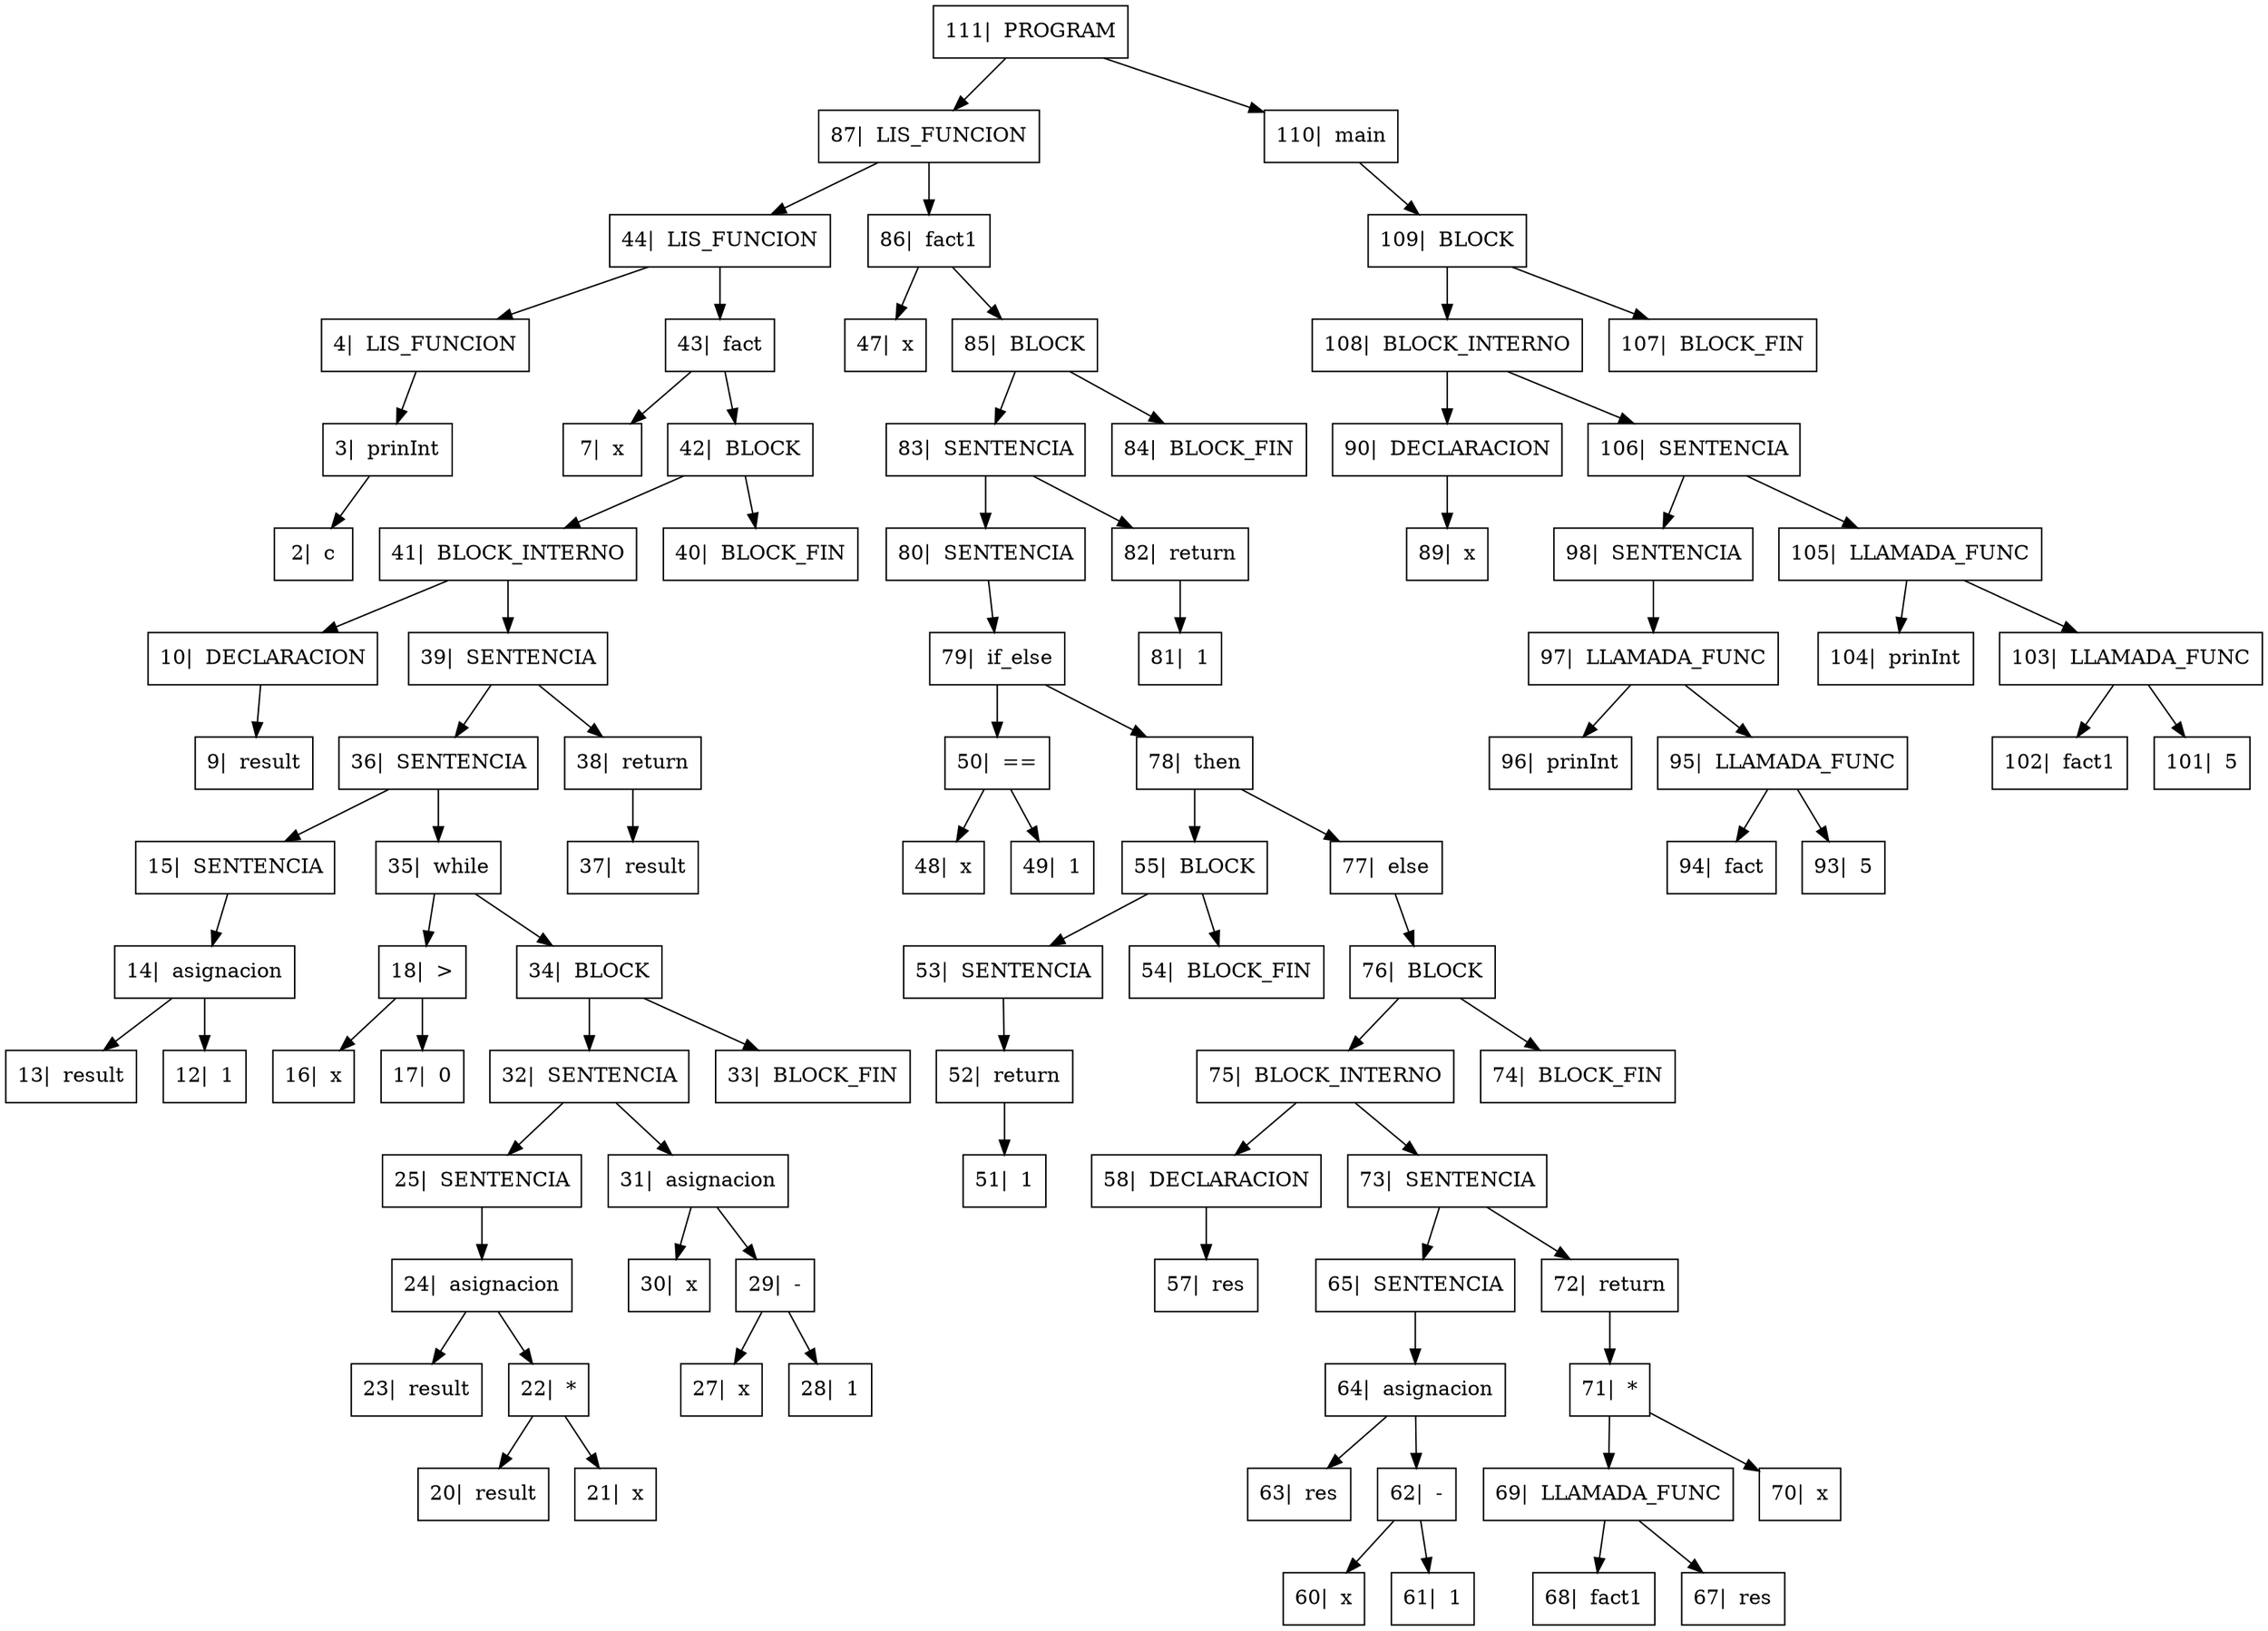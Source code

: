 digraph{

rankdir=TB;

node[shape=box];
"111|  PROGRAM" -> "87|  LIS_FUNCION", "110|  main";
"87|  LIS_FUNCION" -> "44|  LIS_FUNCION", "86|  fact1";
"44|  LIS_FUNCION" -> "4|  LIS_FUNCION", "43|  fact";
"4|  LIS_FUNCION" -> "3|  prinInt" ;
"3|  prinInt" -> "2|  c" ;
"43|  fact" -> "7|  x", "42|  BLOCK";
"42|  BLOCK" -> "41|  BLOCK_INTERNO", "40|  BLOCK_FIN";
"41|  BLOCK_INTERNO" -> "10|  DECLARACION", "39|  SENTENCIA";
"10|  DECLARACION" -> "9|  result" ;
"39|  SENTENCIA" -> "36|  SENTENCIA", "38|  return";
"36|  SENTENCIA" -> "15|  SENTENCIA", "35|  while";
"15|  SENTENCIA" -> "14|  asignacion" ;
"14|  asignacion" -> "13|  result", "12|  1";
"35|  while" -> "18|  >", "34|  BLOCK";
"18|  >" -> "16|  x", "17|  0";
"34|  BLOCK" -> "32|  SENTENCIA", "33|  BLOCK_FIN";
"32|  SENTENCIA" -> "25|  SENTENCIA", "31|  asignacion";
"25|  SENTENCIA" -> "24|  asignacion" ;
"24|  asignacion" -> "23|  result", "22|  *";
"22|  *" -> "20|  result", "21|  x";
"31|  asignacion" -> "30|  x", "29|  -";
"29|  -" -> "27|  x", "28|  1";
"38|  return" -> "37|  result" ;
"86|  fact1" -> "47|  x", "85|  BLOCK";
"85|  BLOCK" -> "83|  SENTENCIA", "84|  BLOCK_FIN";
"83|  SENTENCIA" -> "80|  SENTENCIA", "82|  return";
"80|  SENTENCIA" -> "79|  if_else" ;
"79|  if_else" -> "50|  ==", "78|  then";
"50|  ==" -> "48|  x", "49|  1";
"78|  then" -> "55|  BLOCK", "77|  else";
"55|  BLOCK" -> "53|  SENTENCIA", "54|  BLOCK_FIN";
"53|  SENTENCIA" -> "52|  return" ;
"52|  return" -> "51|  1" ;
"77|  else" -> "76|  BLOCK" ;
"76|  BLOCK" -> "75|  BLOCK_INTERNO", "74|  BLOCK_FIN";
"75|  BLOCK_INTERNO" -> "58|  DECLARACION", "73|  SENTENCIA";
"58|  DECLARACION" -> "57|  res" ;
"73|  SENTENCIA" -> "65|  SENTENCIA", "72|  return";
"65|  SENTENCIA" -> "64|  asignacion" ;
"64|  asignacion" -> "63|  res", "62|  -";
"62|  -" -> "60|  x", "61|  1";
"72|  return" -> "71|  *" ;
"71|  *" -> "69|  LLAMADA_FUNC", "70|  x";
"69|  LLAMADA_FUNC" -> "68|  fact1", "67|  res";
"82|  return" -> "81|  1" ;
"110|  main" -> "109|  BLOCK" ;
"109|  BLOCK" -> "108|  BLOCK_INTERNO", "107|  BLOCK_FIN";
"108|  BLOCK_INTERNO" -> "90|  DECLARACION", "106|  SENTENCIA";
"90|  DECLARACION" -> "89|  x" ;
"106|  SENTENCIA" -> "98|  SENTENCIA", "105|  LLAMADA_FUNC";
"98|  SENTENCIA" -> "97|  LLAMADA_FUNC" ;
"97|  LLAMADA_FUNC" -> "96|  prinInt", "95|  LLAMADA_FUNC";
"95|  LLAMADA_FUNC" -> "94|  fact", "93|  5";
"105|  LLAMADA_FUNC" -> "104|  prinInt", "103|  LLAMADA_FUNC";
"103|  LLAMADA_FUNC" -> "102|  fact1", "101|  5";
}
